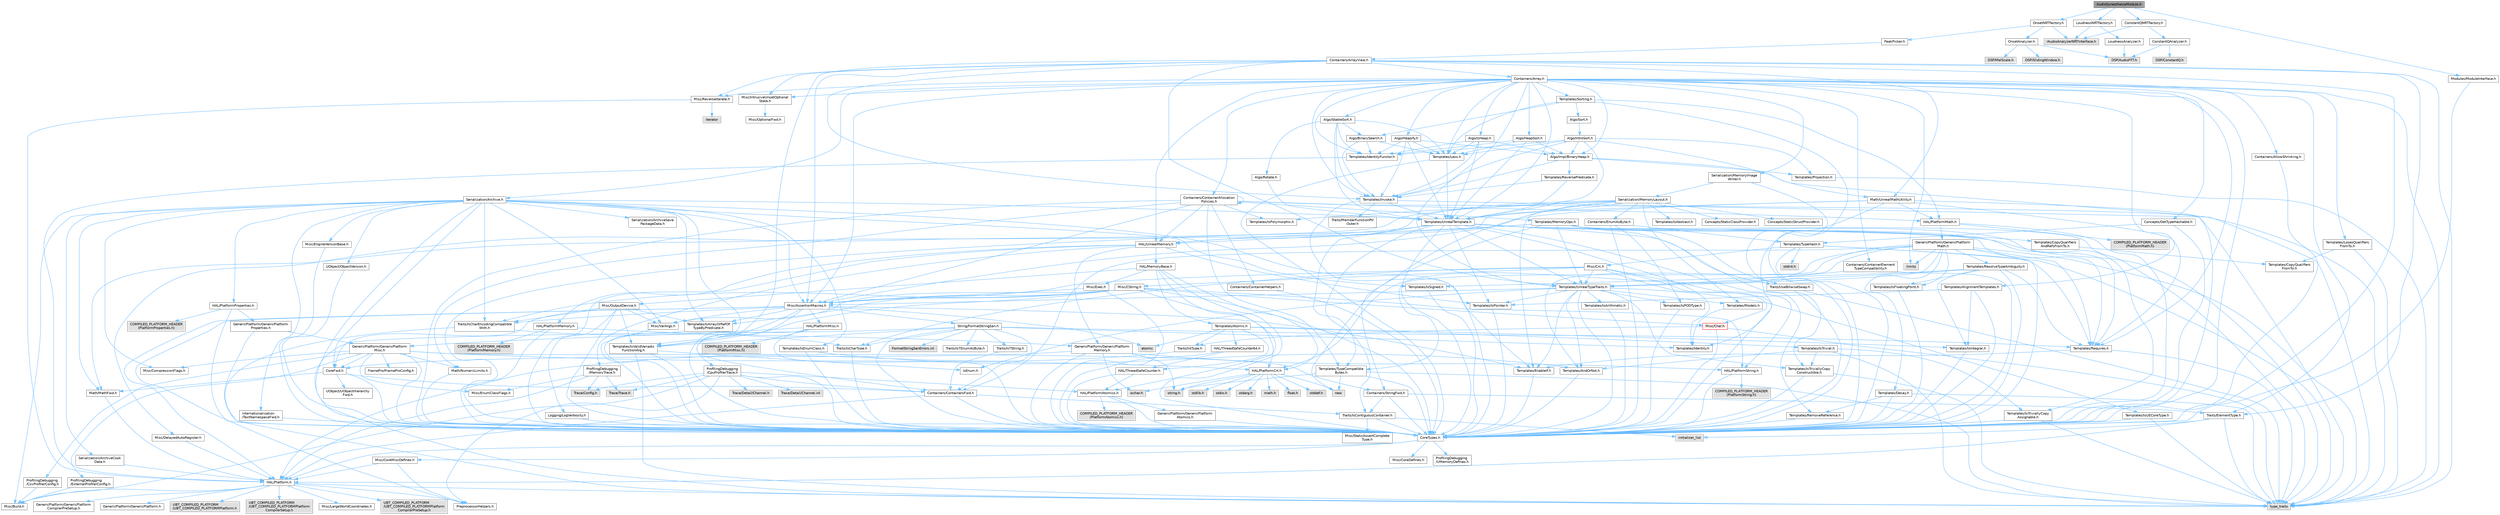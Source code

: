 digraph "AudioSynesthesiaModule.h"
{
 // INTERACTIVE_SVG=YES
 // LATEX_PDF_SIZE
  bgcolor="transparent";
  edge [fontname=Helvetica,fontsize=10,labelfontname=Helvetica,labelfontsize=10];
  node [fontname=Helvetica,fontsize=10,shape=box,height=0.2,width=0.4];
  Node1 [id="Node000001",label="AudioSynesthesiaModule.h",height=0.2,width=0.4,color="gray40", fillcolor="grey60", style="filled", fontcolor="black",tooltip=" "];
  Node1 -> Node2 [id="edge1_Node000001_Node000002",color="steelblue1",style="solid",tooltip=" "];
  Node2 [id="Node000002",label="Modules/ModuleInterface.h",height=0.2,width=0.4,color="grey40", fillcolor="white", style="filled",URL="$df/d9e/ModuleInterface_8h.html",tooltip=" "];
  Node2 -> Node3 [id="edge2_Node000002_Node000003",color="steelblue1",style="solid",tooltip=" "];
  Node3 [id="Node000003",label="CoreTypes.h",height=0.2,width=0.4,color="grey40", fillcolor="white", style="filled",URL="$dc/dec/CoreTypes_8h.html",tooltip=" "];
  Node3 -> Node4 [id="edge3_Node000003_Node000004",color="steelblue1",style="solid",tooltip=" "];
  Node4 [id="Node000004",label="HAL/Platform.h",height=0.2,width=0.4,color="grey40", fillcolor="white", style="filled",URL="$d9/dd0/Platform_8h.html",tooltip=" "];
  Node4 -> Node5 [id="edge4_Node000004_Node000005",color="steelblue1",style="solid",tooltip=" "];
  Node5 [id="Node000005",label="Misc/Build.h",height=0.2,width=0.4,color="grey40", fillcolor="white", style="filled",URL="$d3/dbb/Build_8h.html",tooltip=" "];
  Node4 -> Node6 [id="edge5_Node000004_Node000006",color="steelblue1",style="solid",tooltip=" "];
  Node6 [id="Node000006",label="Misc/LargeWorldCoordinates.h",height=0.2,width=0.4,color="grey40", fillcolor="white", style="filled",URL="$d2/dcb/LargeWorldCoordinates_8h.html",tooltip=" "];
  Node4 -> Node7 [id="edge6_Node000004_Node000007",color="steelblue1",style="solid",tooltip=" "];
  Node7 [id="Node000007",label="type_traits",height=0.2,width=0.4,color="grey60", fillcolor="#E0E0E0", style="filled",tooltip=" "];
  Node4 -> Node8 [id="edge7_Node000004_Node000008",color="steelblue1",style="solid",tooltip=" "];
  Node8 [id="Node000008",label="PreprocessorHelpers.h",height=0.2,width=0.4,color="grey40", fillcolor="white", style="filled",URL="$db/ddb/PreprocessorHelpers_8h.html",tooltip=" "];
  Node4 -> Node9 [id="edge8_Node000004_Node000009",color="steelblue1",style="solid",tooltip=" "];
  Node9 [id="Node000009",label="UBT_COMPILED_PLATFORM\l/UBT_COMPILED_PLATFORMPlatform\lCompilerPreSetup.h",height=0.2,width=0.4,color="grey60", fillcolor="#E0E0E0", style="filled",tooltip=" "];
  Node4 -> Node10 [id="edge9_Node000004_Node000010",color="steelblue1",style="solid",tooltip=" "];
  Node10 [id="Node000010",label="GenericPlatform/GenericPlatform\lCompilerPreSetup.h",height=0.2,width=0.4,color="grey40", fillcolor="white", style="filled",URL="$d9/dc8/GenericPlatformCompilerPreSetup_8h.html",tooltip=" "];
  Node4 -> Node11 [id="edge10_Node000004_Node000011",color="steelblue1",style="solid",tooltip=" "];
  Node11 [id="Node000011",label="GenericPlatform/GenericPlatform.h",height=0.2,width=0.4,color="grey40", fillcolor="white", style="filled",URL="$d6/d84/GenericPlatform_8h.html",tooltip=" "];
  Node4 -> Node12 [id="edge11_Node000004_Node000012",color="steelblue1",style="solid",tooltip=" "];
  Node12 [id="Node000012",label="UBT_COMPILED_PLATFORM\l/UBT_COMPILED_PLATFORMPlatform.h",height=0.2,width=0.4,color="grey60", fillcolor="#E0E0E0", style="filled",tooltip=" "];
  Node4 -> Node13 [id="edge12_Node000004_Node000013",color="steelblue1",style="solid",tooltip=" "];
  Node13 [id="Node000013",label="UBT_COMPILED_PLATFORM\l/UBT_COMPILED_PLATFORMPlatform\lCompilerSetup.h",height=0.2,width=0.4,color="grey60", fillcolor="#E0E0E0", style="filled",tooltip=" "];
  Node3 -> Node14 [id="edge13_Node000003_Node000014",color="steelblue1",style="solid",tooltip=" "];
  Node14 [id="Node000014",label="ProfilingDebugging\l/UMemoryDefines.h",height=0.2,width=0.4,color="grey40", fillcolor="white", style="filled",URL="$d2/da2/UMemoryDefines_8h.html",tooltip=" "];
  Node3 -> Node15 [id="edge14_Node000003_Node000015",color="steelblue1",style="solid",tooltip=" "];
  Node15 [id="Node000015",label="Misc/CoreMiscDefines.h",height=0.2,width=0.4,color="grey40", fillcolor="white", style="filled",URL="$da/d38/CoreMiscDefines_8h.html",tooltip=" "];
  Node15 -> Node4 [id="edge15_Node000015_Node000004",color="steelblue1",style="solid",tooltip=" "];
  Node15 -> Node8 [id="edge16_Node000015_Node000008",color="steelblue1",style="solid",tooltip=" "];
  Node3 -> Node16 [id="edge17_Node000003_Node000016",color="steelblue1",style="solid",tooltip=" "];
  Node16 [id="Node000016",label="Misc/CoreDefines.h",height=0.2,width=0.4,color="grey40", fillcolor="white", style="filled",URL="$d3/dd2/CoreDefines_8h.html",tooltip=" "];
  Node1 -> Node17 [id="edge18_Node000001_Node000017",color="steelblue1",style="solid",tooltip=" "];
  Node17 [id="Node000017",label="LoudnessNRTFactory.h",height=0.2,width=0.4,color="grey40", fillcolor="white", style="filled",URL="$d5/d35/LoudnessNRTFactory_8h.html",tooltip=" "];
  Node17 -> Node18 [id="edge19_Node000017_Node000018",color="steelblue1",style="solid",tooltip=" "];
  Node18 [id="Node000018",label="LoudnessAnalyzer.h",height=0.2,width=0.4,color="grey40", fillcolor="white", style="filled",URL="$da/d5f/LoudnessAnalyzer_8h.html",tooltip=" "];
  Node18 -> Node19 [id="edge20_Node000018_Node000019",color="steelblue1",style="solid",tooltip=" "];
  Node19 [id="Node000019",label="DSP/AudioFFT.h",height=0.2,width=0.4,color="grey60", fillcolor="#E0E0E0", style="filled",tooltip=" "];
  Node17 -> Node20 [id="edge21_Node000017_Node000020",color="steelblue1",style="solid",tooltip=" "];
  Node20 [id="Node000020",label="IAudioAnalyzerNRTInterface.h",height=0.2,width=0.4,color="grey60", fillcolor="#E0E0E0", style="filled",tooltip=" "];
  Node1 -> Node21 [id="edge22_Node000001_Node000021",color="steelblue1",style="solid",tooltip=" "];
  Node21 [id="Node000021",label="ConstantQNRTFactory.h",height=0.2,width=0.4,color="grey40", fillcolor="white", style="filled",URL="$de/d3f/ConstantQNRTFactory_8h.html",tooltip=" "];
  Node21 -> Node20 [id="edge23_Node000021_Node000020",color="steelblue1",style="solid",tooltip=" "];
  Node21 -> Node22 [id="edge24_Node000021_Node000022",color="steelblue1",style="solid",tooltip=" "];
  Node22 [id="Node000022",label="ConstantQAnalyzer.h",height=0.2,width=0.4,color="grey40", fillcolor="white", style="filled",URL="$d6/d18/ConstantQAnalyzer_8h.html",tooltip=" "];
  Node22 -> Node19 [id="edge25_Node000022_Node000019",color="steelblue1",style="solid",tooltip=" "];
  Node22 -> Node23 [id="edge26_Node000022_Node000023",color="steelblue1",style="solid",tooltip=" "];
  Node23 [id="Node000023",label="DSP/ConstantQ.h",height=0.2,width=0.4,color="grey60", fillcolor="#E0E0E0", style="filled",tooltip=" "];
  Node1 -> Node24 [id="edge27_Node000001_Node000024",color="steelblue1",style="solid",tooltip=" "];
  Node24 [id="Node000024",label="OnsetNRTFactory.h",height=0.2,width=0.4,color="grey40", fillcolor="white", style="filled",URL="$d8/d13/OnsetNRTFactory_8h.html",tooltip=" "];
  Node24 -> Node20 [id="edge28_Node000024_Node000020",color="steelblue1",style="solid",tooltip=" "];
  Node24 -> Node25 [id="edge29_Node000024_Node000025",color="steelblue1",style="solid",tooltip=" "];
  Node25 [id="Node000025",label="OnsetAnalyzer.h",height=0.2,width=0.4,color="grey40", fillcolor="white", style="filled",URL="$dd/dd8/OnsetAnalyzer_8h.html",tooltip=" "];
  Node25 -> Node19 [id="edge30_Node000025_Node000019",color="steelblue1",style="solid",tooltip=" "];
  Node25 -> Node26 [id="edge31_Node000025_Node000026",color="steelblue1",style="solid",tooltip=" "];
  Node26 [id="Node000026",label="DSP/MelScale.h",height=0.2,width=0.4,color="grey60", fillcolor="#E0E0E0", style="filled",tooltip=" "];
  Node25 -> Node27 [id="edge32_Node000025_Node000027",color="steelblue1",style="solid",tooltip=" "];
  Node27 [id="Node000027",label="DSP/SlidingWindow.h",height=0.2,width=0.4,color="grey60", fillcolor="#E0E0E0", style="filled",tooltip=" "];
  Node24 -> Node28 [id="edge33_Node000024_Node000028",color="steelblue1",style="solid",tooltip=" "];
  Node28 [id="Node000028",label="PeakPicker.h",height=0.2,width=0.4,color="grey40", fillcolor="white", style="filled",URL="$d0/d5c/PeakPicker_8h.html",tooltip=" "];
  Node28 -> Node29 [id="edge34_Node000028_Node000029",color="steelblue1",style="solid",tooltip=" "];
  Node29 [id="Node000029",label="Containers/ArrayView.h",height=0.2,width=0.4,color="grey40", fillcolor="white", style="filled",URL="$d7/df4/ArrayView_8h.html",tooltip=" "];
  Node29 -> Node3 [id="edge35_Node000029_Node000003",color="steelblue1",style="solid",tooltip=" "];
  Node29 -> Node30 [id="edge36_Node000029_Node000030",color="steelblue1",style="solid",tooltip=" "];
  Node30 [id="Node000030",label="Containers/ContainersFwd.h",height=0.2,width=0.4,color="grey40", fillcolor="white", style="filled",URL="$d4/d0a/ContainersFwd_8h.html",tooltip=" "];
  Node30 -> Node4 [id="edge37_Node000030_Node000004",color="steelblue1",style="solid",tooltip=" "];
  Node30 -> Node3 [id="edge38_Node000030_Node000003",color="steelblue1",style="solid",tooltip=" "];
  Node30 -> Node31 [id="edge39_Node000030_Node000031",color="steelblue1",style="solid",tooltip=" "];
  Node31 [id="Node000031",label="Traits/IsContiguousContainer.h",height=0.2,width=0.4,color="grey40", fillcolor="white", style="filled",URL="$d5/d3c/IsContiguousContainer_8h.html",tooltip=" "];
  Node31 -> Node3 [id="edge40_Node000031_Node000003",color="steelblue1",style="solid",tooltip=" "];
  Node31 -> Node32 [id="edge41_Node000031_Node000032",color="steelblue1",style="solid",tooltip=" "];
  Node32 [id="Node000032",label="Misc/StaticAssertComplete\lType.h",height=0.2,width=0.4,color="grey40", fillcolor="white", style="filled",URL="$d5/d4e/StaticAssertCompleteType_8h.html",tooltip=" "];
  Node31 -> Node33 [id="edge42_Node000031_Node000033",color="steelblue1",style="solid",tooltip=" "];
  Node33 [id="Node000033",label="initializer_list",height=0.2,width=0.4,color="grey60", fillcolor="#E0E0E0", style="filled",tooltip=" "];
  Node29 -> Node34 [id="edge43_Node000029_Node000034",color="steelblue1",style="solid",tooltip=" "];
  Node34 [id="Node000034",label="Misc/AssertionMacros.h",height=0.2,width=0.4,color="grey40", fillcolor="white", style="filled",URL="$d0/dfa/AssertionMacros_8h.html",tooltip=" "];
  Node34 -> Node3 [id="edge44_Node000034_Node000003",color="steelblue1",style="solid",tooltip=" "];
  Node34 -> Node4 [id="edge45_Node000034_Node000004",color="steelblue1",style="solid",tooltip=" "];
  Node34 -> Node35 [id="edge46_Node000034_Node000035",color="steelblue1",style="solid",tooltip=" "];
  Node35 [id="Node000035",label="HAL/PlatformMisc.h",height=0.2,width=0.4,color="grey40", fillcolor="white", style="filled",URL="$d0/df5/PlatformMisc_8h.html",tooltip=" "];
  Node35 -> Node3 [id="edge47_Node000035_Node000003",color="steelblue1",style="solid",tooltip=" "];
  Node35 -> Node36 [id="edge48_Node000035_Node000036",color="steelblue1",style="solid",tooltip=" "];
  Node36 [id="Node000036",label="GenericPlatform/GenericPlatform\lMisc.h",height=0.2,width=0.4,color="grey40", fillcolor="white", style="filled",URL="$db/d9a/GenericPlatformMisc_8h.html",tooltip=" "];
  Node36 -> Node37 [id="edge49_Node000036_Node000037",color="steelblue1",style="solid",tooltip=" "];
  Node37 [id="Node000037",label="Containers/StringFwd.h",height=0.2,width=0.4,color="grey40", fillcolor="white", style="filled",URL="$df/d37/StringFwd_8h.html",tooltip=" "];
  Node37 -> Node3 [id="edge50_Node000037_Node000003",color="steelblue1",style="solid",tooltip=" "];
  Node37 -> Node38 [id="edge51_Node000037_Node000038",color="steelblue1",style="solid",tooltip=" "];
  Node38 [id="Node000038",label="Traits/ElementType.h",height=0.2,width=0.4,color="grey40", fillcolor="white", style="filled",URL="$d5/d4f/ElementType_8h.html",tooltip=" "];
  Node38 -> Node4 [id="edge52_Node000038_Node000004",color="steelblue1",style="solid",tooltip=" "];
  Node38 -> Node33 [id="edge53_Node000038_Node000033",color="steelblue1",style="solid",tooltip=" "];
  Node38 -> Node7 [id="edge54_Node000038_Node000007",color="steelblue1",style="solid",tooltip=" "];
  Node37 -> Node31 [id="edge55_Node000037_Node000031",color="steelblue1",style="solid",tooltip=" "];
  Node36 -> Node39 [id="edge56_Node000036_Node000039",color="steelblue1",style="solid",tooltip=" "];
  Node39 [id="Node000039",label="CoreFwd.h",height=0.2,width=0.4,color="grey40", fillcolor="white", style="filled",URL="$d1/d1e/CoreFwd_8h.html",tooltip=" "];
  Node39 -> Node3 [id="edge57_Node000039_Node000003",color="steelblue1",style="solid",tooltip=" "];
  Node39 -> Node30 [id="edge58_Node000039_Node000030",color="steelblue1",style="solid",tooltip=" "];
  Node39 -> Node40 [id="edge59_Node000039_Node000040",color="steelblue1",style="solid",tooltip=" "];
  Node40 [id="Node000040",label="Math/MathFwd.h",height=0.2,width=0.4,color="grey40", fillcolor="white", style="filled",URL="$d2/d10/MathFwd_8h.html",tooltip=" "];
  Node40 -> Node4 [id="edge60_Node000040_Node000004",color="steelblue1",style="solid",tooltip=" "];
  Node39 -> Node41 [id="edge61_Node000039_Node000041",color="steelblue1",style="solid",tooltip=" "];
  Node41 [id="Node000041",label="UObject/UObjectHierarchy\lFwd.h",height=0.2,width=0.4,color="grey40", fillcolor="white", style="filled",URL="$d3/d13/UObjectHierarchyFwd_8h.html",tooltip=" "];
  Node36 -> Node3 [id="edge62_Node000036_Node000003",color="steelblue1",style="solid",tooltip=" "];
  Node36 -> Node42 [id="edge63_Node000036_Node000042",color="steelblue1",style="solid",tooltip=" "];
  Node42 [id="Node000042",label="FramePro/FrameProConfig.h",height=0.2,width=0.4,color="grey40", fillcolor="white", style="filled",URL="$d7/d90/FrameProConfig_8h.html",tooltip=" "];
  Node36 -> Node43 [id="edge64_Node000036_Node000043",color="steelblue1",style="solid",tooltip=" "];
  Node43 [id="Node000043",label="HAL/PlatformCrt.h",height=0.2,width=0.4,color="grey40", fillcolor="white", style="filled",URL="$d8/d75/PlatformCrt_8h.html",tooltip=" "];
  Node43 -> Node44 [id="edge65_Node000043_Node000044",color="steelblue1",style="solid",tooltip=" "];
  Node44 [id="Node000044",label="new",height=0.2,width=0.4,color="grey60", fillcolor="#E0E0E0", style="filled",tooltip=" "];
  Node43 -> Node45 [id="edge66_Node000043_Node000045",color="steelblue1",style="solid",tooltip=" "];
  Node45 [id="Node000045",label="wchar.h",height=0.2,width=0.4,color="grey60", fillcolor="#E0E0E0", style="filled",tooltip=" "];
  Node43 -> Node46 [id="edge67_Node000043_Node000046",color="steelblue1",style="solid",tooltip=" "];
  Node46 [id="Node000046",label="stddef.h",height=0.2,width=0.4,color="grey60", fillcolor="#E0E0E0", style="filled",tooltip=" "];
  Node43 -> Node47 [id="edge68_Node000043_Node000047",color="steelblue1",style="solid",tooltip=" "];
  Node47 [id="Node000047",label="stdlib.h",height=0.2,width=0.4,color="grey60", fillcolor="#E0E0E0", style="filled",tooltip=" "];
  Node43 -> Node48 [id="edge69_Node000043_Node000048",color="steelblue1",style="solid",tooltip=" "];
  Node48 [id="Node000048",label="stdio.h",height=0.2,width=0.4,color="grey60", fillcolor="#E0E0E0", style="filled",tooltip=" "];
  Node43 -> Node49 [id="edge70_Node000043_Node000049",color="steelblue1",style="solid",tooltip=" "];
  Node49 [id="Node000049",label="stdarg.h",height=0.2,width=0.4,color="grey60", fillcolor="#E0E0E0", style="filled",tooltip=" "];
  Node43 -> Node50 [id="edge71_Node000043_Node000050",color="steelblue1",style="solid",tooltip=" "];
  Node50 [id="Node000050",label="math.h",height=0.2,width=0.4,color="grey60", fillcolor="#E0E0E0", style="filled",tooltip=" "];
  Node43 -> Node51 [id="edge72_Node000043_Node000051",color="steelblue1",style="solid",tooltip=" "];
  Node51 [id="Node000051",label="float.h",height=0.2,width=0.4,color="grey60", fillcolor="#E0E0E0", style="filled",tooltip=" "];
  Node43 -> Node52 [id="edge73_Node000043_Node000052",color="steelblue1",style="solid",tooltip=" "];
  Node52 [id="Node000052",label="string.h",height=0.2,width=0.4,color="grey60", fillcolor="#E0E0E0", style="filled",tooltip=" "];
  Node36 -> Node53 [id="edge74_Node000036_Node000053",color="steelblue1",style="solid",tooltip=" "];
  Node53 [id="Node000053",label="Math/NumericLimits.h",height=0.2,width=0.4,color="grey40", fillcolor="white", style="filled",URL="$df/d1b/NumericLimits_8h.html",tooltip=" "];
  Node53 -> Node3 [id="edge75_Node000053_Node000003",color="steelblue1",style="solid",tooltip=" "];
  Node36 -> Node54 [id="edge76_Node000036_Node000054",color="steelblue1",style="solid",tooltip=" "];
  Node54 [id="Node000054",label="Misc/CompressionFlags.h",height=0.2,width=0.4,color="grey40", fillcolor="white", style="filled",URL="$d9/d76/CompressionFlags_8h.html",tooltip=" "];
  Node36 -> Node55 [id="edge77_Node000036_Node000055",color="steelblue1",style="solid",tooltip=" "];
  Node55 [id="Node000055",label="Misc/EnumClassFlags.h",height=0.2,width=0.4,color="grey40", fillcolor="white", style="filled",URL="$d8/de7/EnumClassFlags_8h.html",tooltip=" "];
  Node36 -> Node56 [id="edge78_Node000036_Node000056",color="steelblue1",style="solid",tooltip=" "];
  Node56 [id="Node000056",label="ProfilingDebugging\l/CsvProfilerConfig.h",height=0.2,width=0.4,color="grey40", fillcolor="white", style="filled",URL="$d3/d88/CsvProfilerConfig_8h.html",tooltip=" "];
  Node56 -> Node5 [id="edge79_Node000056_Node000005",color="steelblue1",style="solid",tooltip=" "];
  Node36 -> Node57 [id="edge80_Node000036_Node000057",color="steelblue1",style="solid",tooltip=" "];
  Node57 [id="Node000057",label="ProfilingDebugging\l/ExternalProfilerConfig.h",height=0.2,width=0.4,color="grey40", fillcolor="white", style="filled",URL="$d3/dbb/ExternalProfilerConfig_8h.html",tooltip=" "];
  Node57 -> Node5 [id="edge81_Node000057_Node000005",color="steelblue1",style="solid",tooltip=" "];
  Node35 -> Node58 [id="edge82_Node000035_Node000058",color="steelblue1",style="solid",tooltip=" "];
  Node58 [id="Node000058",label="COMPILED_PLATFORM_HEADER\l(PlatformMisc.h)",height=0.2,width=0.4,color="grey60", fillcolor="#E0E0E0", style="filled",tooltip=" "];
  Node35 -> Node59 [id="edge83_Node000035_Node000059",color="steelblue1",style="solid",tooltip=" "];
  Node59 [id="Node000059",label="ProfilingDebugging\l/CpuProfilerTrace.h",height=0.2,width=0.4,color="grey40", fillcolor="white", style="filled",URL="$da/dcb/CpuProfilerTrace_8h.html",tooltip=" "];
  Node59 -> Node3 [id="edge84_Node000059_Node000003",color="steelblue1",style="solid",tooltip=" "];
  Node59 -> Node30 [id="edge85_Node000059_Node000030",color="steelblue1",style="solid",tooltip=" "];
  Node59 -> Node60 [id="edge86_Node000059_Node000060",color="steelblue1",style="solid",tooltip=" "];
  Node60 [id="Node000060",label="HAL/PlatformAtomics.h",height=0.2,width=0.4,color="grey40", fillcolor="white", style="filled",URL="$d3/d36/PlatformAtomics_8h.html",tooltip=" "];
  Node60 -> Node3 [id="edge87_Node000060_Node000003",color="steelblue1",style="solid",tooltip=" "];
  Node60 -> Node61 [id="edge88_Node000060_Node000061",color="steelblue1",style="solid",tooltip=" "];
  Node61 [id="Node000061",label="GenericPlatform/GenericPlatform\lAtomics.h",height=0.2,width=0.4,color="grey40", fillcolor="white", style="filled",URL="$da/d72/GenericPlatformAtomics_8h.html",tooltip=" "];
  Node61 -> Node3 [id="edge89_Node000061_Node000003",color="steelblue1",style="solid",tooltip=" "];
  Node60 -> Node62 [id="edge90_Node000060_Node000062",color="steelblue1",style="solid",tooltip=" "];
  Node62 [id="Node000062",label="COMPILED_PLATFORM_HEADER\l(PlatformAtomics.h)",height=0.2,width=0.4,color="grey60", fillcolor="#E0E0E0", style="filled",tooltip=" "];
  Node59 -> Node8 [id="edge91_Node000059_Node000008",color="steelblue1",style="solid",tooltip=" "];
  Node59 -> Node5 [id="edge92_Node000059_Node000005",color="steelblue1",style="solid",tooltip=" "];
  Node59 -> Node63 [id="edge93_Node000059_Node000063",color="steelblue1",style="solid",tooltip=" "];
  Node63 [id="Node000063",label="Trace/Config.h",height=0.2,width=0.4,color="grey60", fillcolor="#E0E0E0", style="filled",tooltip=" "];
  Node59 -> Node64 [id="edge94_Node000059_Node000064",color="steelblue1",style="solid",tooltip=" "];
  Node64 [id="Node000064",label="Trace/Detail/Channel.h",height=0.2,width=0.4,color="grey60", fillcolor="#E0E0E0", style="filled",tooltip=" "];
  Node59 -> Node65 [id="edge95_Node000059_Node000065",color="steelblue1",style="solid",tooltip=" "];
  Node65 [id="Node000065",label="Trace/Detail/Channel.inl",height=0.2,width=0.4,color="grey60", fillcolor="#E0E0E0", style="filled",tooltip=" "];
  Node59 -> Node66 [id="edge96_Node000059_Node000066",color="steelblue1",style="solid",tooltip=" "];
  Node66 [id="Node000066",label="Trace/Trace.h",height=0.2,width=0.4,color="grey60", fillcolor="#E0E0E0", style="filled",tooltip=" "];
  Node34 -> Node8 [id="edge97_Node000034_Node000008",color="steelblue1",style="solid",tooltip=" "];
  Node34 -> Node67 [id="edge98_Node000034_Node000067",color="steelblue1",style="solid",tooltip=" "];
  Node67 [id="Node000067",label="Templates/EnableIf.h",height=0.2,width=0.4,color="grey40", fillcolor="white", style="filled",URL="$d7/d60/EnableIf_8h.html",tooltip=" "];
  Node67 -> Node3 [id="edge99_Node000067_Node000003",color="steelblue1",style="solid",tooltip=" "];
  Node34 -> Node68 [id="edge100_Node000034_Node000068",color="steelblue1",style="solid",tooltip=" "];
  Node68 [id="Node000068",label="Templates/IsArrayOrRefOf\lTypeByPredicate.h",height=0.2,width=0.4,color="grey40", fillcolor="white", style="filled",URL="$d6/da1/IsArrayOrRefOfTypeByPredicate_8h.html",tooltip=" "];
  Node68 -> Node3 [id="edge101_Node000068_Node000003",color="steelblue1",style="solid",tooltip=" "];
  Node34 -> Node69 [id="edge102_Node000034_Node000069",color="steelblue1",style="solid",tooltip=" "];
  Node69 [id="Node000069",label="Templates/IsValidVariadic\lFunctionArg.h",height=0.2,width=0.4,color="grey40", fillcolor="white", style="filled",URL="$d0/dc8/IsValidVariadicFunctionArg_8h.html",tooltip=" "];
  Node69 -> Node3 [id="edge103_Node000069_Node000003",color="steelblue1",style="solid",tooltip=" "];
  Node69 -> Node70 [id="edge104_Node000069_Node000070",color="steelblue1",style="solid",tooltip=" "];
  Node70 [id="Node000070",label="IsEnum.h",height=0.2,width=0.4,color="grey40", fillcolor="white", style="filled",URL="$d4/de5/IsEnum_8h.html",tooltip=" "];
  Node69 -> Node7 [id="edge105_Node000069_Node000007",color="steelblue1",style="solid",tooltip=" "];
  Node34 -> Node71 [id="edge106_Node000034_Node000071",color="steelblue1",style="solid",tooltip=" "];
  Node71 [id="Node000071",label="Traits/IsCharEncodingCompatible\lWith.h",height=0.2,width=0.4,color="grey40", fillcolor="white", style="filled",URL="$df/dd1/IsCharEncodingCompatibleWith_8h.html",tooltip=" "];
  Node71 -> Node7 [id="edge107_Node000071_Node000007",color="steelblue1",style="solid",tooltip=" "];
  Node71 -> Node72 [id="edge108_Node000071_Node000072",color="steelblue1",style="solid",tooltip=" "];
  Node72 [id="Node000072",label="Traits/IsCharType.h",height=0.2,width=0.4,color="grey40", fillcolor="white", style="filled",URL="$db/d51/IsCharType_8h.html",tooltip=" "];
  Node72 -> Node3 [id="edge109_Node000072_Node000003",color="steelblue1",style="solid",tooltip=" "];
  Node34 -> Node73 [id="edge110_Node000034_Node000073",color="steelblue1",style="solid",tooltip=" "];
  Node73 [id="Node000073",label="Misc/VarArgs.h",height=0.2,width=0.4,color="grey40", fillcolor="white", style="filled",URL="$d5/d6f/VarArgs_8h.html",tooltip=" "];
  Node73 -> Node3 [id="edge111_Node000073_Node000003",color="steelblue1",style="solid",tooltip=" "];
  Node34 -> Node74 [id="edge112_Node000034_Node000074",color="steelblue1",style="solid",tooltip=" "];
  Node74 [id="Node000074",label="String/FormatStringSan.h",height=0.2,width=0.4,color="grey40", fillcolor="white", style="filled",URL="$d3/d8b/FormatStringSan_8h.html",tooltip=" "];
  Node74 -> Node7 [id="edge113_Node000074_Node000007",color="steelblue1",style="solid",tooltip=" "];
  Node74 -> Node3 [id="edge114_Node000074_Node000003",color="steelblue1",style="solid",tooltip=" "];
  Node74 -> Node75 [id="edge115_Node000074_Node000075",color="steelblue1",style="solid",tooltip=" "];
  Node75 [id="Node000075",label="Templates/Requires.h",height=0.2,width=0.4,color="grey40", fillcolor="white", style="filled",URL="$dc/d96/Requires_8h.html",tooltip=" "];
  Node75 -> Node67 [id="edge116_Node000075_Node000067",color="steelblue1",style="solid",tooltip=" "];
  Node75 -> Node7 [id="edge117_Node000075_Node000007",color="steelblue1",style="solid",tooltip=" "];
  Node74 -> Node76 [id="edge118_Node000074_Node000076",color="steelblue1",style="solid",tooltip=" "];
  Node76 [id="Node000076",label="Templates/Identity.h",height=0.2,width=0.4,color="grey40", fillcolor="white", style="filled",URL="$d0/dd5/Identity_8h.html",tooltip=" "];
  Node74 -> Node69 [id="edge119_Node000074_Node000069",color="steelblue1",style="solid",tooltip=" "];
  Node74 -> Node72 [id="edge120_Node000074_Node000072",color="steelblue1",style="solid",tooltip=" "];
  Node74 -> Node77 [id="edge121_Node000074_Node000077",color="steelblue1",style="solid",tooltip=" "];
  Node77 [id="Node000077",label="Traits/IsTEnumAsByte.h",height=0.2,width=0.4,color="grey40", fillcolor="white", style="filled",URL="$d1/de6/IsTEnumAsByte_8h.html",tooltip=" "];
  Node74 -> Node78 [id="edge122_Node000074_Node000078",color="steelblue1",style="solid",tooltip=" "];
  Node78 [id="Node000078",label="Traits/IsTString.h",height=0.2,width=0.4,color="grey40", fillcolor="white", style="filled",URL="$d0/df8/IsTString_8h.html",tooltip=" "];
  Node78 -> Node30 [id="edge123_Node000078_Node000030",color="steelblue1",style="solid",tooltip=" "];
  Node74 -> Node30 [id="edge124_Node000074_Node000030",color="steelblue1",style="solid",tooltip=" "];
  Node74 -> Node79 [id="edge125_Node000074_Node000079",color="steelblue1",style="solid",tooltip=" "];
  Node79 [id="Node000079",label="FormatStringSanErrors.inl",height=0.2,width=0.4,color="grey60", fillcolor="#E0E0E0", style="filled",tooltip=" "];
  Node34 -> Node80 [id="edge126_Node000034_Node000080",color="steelblue1",style="solid",tooltip=" "];
  Node80 [id="Node000080",label="atomic",height=0.2,width=0.4,color="grey60", fillcolor="#E0E0E0", style="filled",tooltip=" "];
  Node29 -> Node81 [id="edge127_Node000029_Node000081",color="steelblue1",style="solid",tooltip=" "];
  Node81 [id="Node000081",label="Misc/ReverseIterate.h",height=0.2,width=0.4,color="grey40", fillcolor="white", style="filled",URL="$db/de3/ReverseIterate_8h.html",tooltip=" "];
  Node81 -> Node4 [id="edge128_Node000081_Node000004",color="steelblue1",style="solid",tooltip=" "];
  Node81 -> Node82 [id="edge129_Node000081_Node000082",color="steelblue1",style="solid",tooltip=" "];
  Node82 [id="Node000082",label="iterator",height=0.2,width=0.4,color="grey60", fillcolor="#E0E0E0", style="filled",tooltip=" "];
  Node29 -> Node83 [id="edge130_Node000029_Node000083",color="steelblue1",style="solid",tooltip=" "];
  Node83 [id="Node000083",label="Misc/IntrusiveUnsetOptional\lState.h",height=0.2,width=0.4,color="grey40", fillcolor="white", style="filled",URL="$d2/d0a/IntrusiveUnsetOptionalState_8h.html",tooltip=" "];
  Node83 -> Node84 [id="edge131_Node000083_Node000084",color="steelblue1",style="solid",tooltip=" "];
  Node84 [id="Node000084",label="Misc/OptionalFwd.h",height=0.2,width=0.4,color="grey40", fillcolor="white", style="filled",URL="$dc/d50/OptionalFwd_8h.html",tooltip=" "];
  Node29 -> Node85 [id="edge132_Node000029_Node000085",color="steelblue1",style="solid",tooltip=" "];
  Node85 [id="Node000085",label="Templates/Invoke.h",height=0.2,width=0.4,color="grey40", fillcolor="white", style="filled",URL="$d7/deb/Invoke_8h.html",tooltip=" "];
  Node85 -> Node3 [id="edge133_Node000085_Node000003",color="steelblue1",style="solid",tooltip=" "];
  Node85 -> Node86 [id="edge134_Node000085_Node000086",color="steelblue1",style="solid",tooltip=" "];
  Node86 [id="Node000086",label="Traits/MemberFunctionPtr\lOuter.h",height=0.2,width=0.4,color="grey40", fillcolor="white", style="filled",URL="$db/da7/MemberFunctionPtrOuter_8h.html",tooltip=" "];
  Node85 -> Node87 [id="edge135_Node000085_Node000087",color="steelblue1",style="solid",tooltip=" "];
  Node87 [id="Node000087",label="Templates/UnrealTemplate.h",height=0.2,width=0.4,color="grey40", fillcolor="white", style="filled",URL="$d4/d24/UnrealTemplate_8h.html",tooltip=" "];
  Node87 -> Node3 [id="edge136_Node000087_Node000003",color="steelblue1",style="solid",tooltip=" "];
  Node87 -> Node88 [id="edge137_Node000087_Node000088",color="steelblue1",style="solid",tooltip=" "];
  Node88 [id="Node000088",label="Templates/IsPointer.h",height=0.2,width=0.4,color="grey40", fillcolor="white", style="filled",URL="$d7/d05/IsPointer_8h.html",tooltip=" "];
  Node88 -> Node3 [id="edge138_Node000088_Node000003",color="steelblue1",style="solid",tooltip=" "];
  Node87 -> Node89 [id="edge139_Node000087_Node000089",color="steelblue1",style="solid",tooltip=" "];
  Node89 [id="Node000089",label="HAL/UnrealMemory.h",height=0.2,width=0.4,color="grey40", fillcolor="white", style="filled",URL="$d9/d96/UnrealMemory_8h.html",tooltip=" "];
  Node89 -> Node3 [id="edge140_Node000089_Node000003",color="steelblue1",style="solid",tooltip=" "];
  Node89 -> Node90 [id="edge141_Node000089_Node000090",color="steelblue1",style="solid",tooltip=" "];
  Node90 [id="Node000090",label="GenericPlatform/GenericPlatform\lMemory.h",height=0.2,width=0.4,color="grey40", fillcolor="white", style="filled",URL="$dd/d22/GenericPlatformMemory_8h.html",tooltip=" "];
  Node90 -> Node39 [id="edge142_Node000090_Node000039",color="steelblue1",style="solid",tooltip=" "];
  Node90 -> Node3 [id="edge143_Node000090_Node000003",color="steelblue1",style="solid",tooltip=" "];
  Node90 -> Node91 [id="edge144_Node000090_Node000091",color="steelblue1",style="solid",tooltip=" "];
  Node91 [id="Node000091",label="HAL/PlatformString.h",height=0.2,width=0.4,color="grey40", fillcolor="white", style="filled",URL="$db/db5/PlatformString_8h.html",tooltip=" "];
  Node91 -> Node3 [id="edge145_Node000091_Node000003",color="steelblue1",style="solid",tooltip=" "];
  Node91 -> Node92 [id="edge146_Node000091_Node000092",color="steelblue1",style="solid",tooltip=" "];
  Node92 [id="Node000092",label="COMPILED_PLATFORM_HEADER\l(PlatformString.h)",height=0.2,width=0.4,color="grey60", fillcolor="#E0E0E0", style="filled",tooltip=" "];
  Node90 -> Node52 [id="edge147_Node000090_Node000052",color="steelblue1",style="solid",tooltip=" "];
  Node90 -> Node45 [id="edge148_Node000090_Node000045",color="steelblue1",style="solid",tooltip=" "];
  Node89 -> Node93 [id="edge149_Node000089_Node000093",color="steelblue1",style="solid",tooltip=" "];
  Node93 [id="Node000093",label="HAL/MemoryBase.h",height=0.2,width=0.4,color="grey40", fillcolor="white", style="filled",URL="$d6/d9f/MemoryBase_8h.html",tooltip=" "];
  Node93 -> Node3 [id="edge150_Node000093_Node000003",color="steelblue1",style="solid",tooltip=" "];
  Node93 -> Node60 [id="edge151_Node000093_Node000060",color="steelblue1",style="solid",tooltip=" "];
  Node93 -> Node43 [id="edge152_Node000093_Node000043",color="steelblue1",style="solid",tooltip=" "];
  Node93 -> Node94 [id="edge153_Node000093_Node000094",color="steelblue1",style="solid",tooltip=" "];
  Node94 [id="Node000094",label="Misc/Exec.h",height=0.2,width=0.4,color="grey40", fillcolor="white", style="filled",URL="$de/ddb/Exec_8h.html",tooltip=" "];
  Node94 -> Node3 [id="edge154_Node000094_Node000003",color="steelblue1",style="solid",tooltip=" "];
  Node94 -> Node34 [id="edge155_Node000094_Node000034",color="steelblue1",style="solid",tooltip=" "];
  Node93 -> Node95 [id="edge156_Node000093_Node000095",color="steelblue1",style="solid",tooltip=" "];
  Node95 [id="Node000095",label="Misc/OutputDevice.h",height=0.2,width=0.4,color="grey40", fillcolor="white", style="filled",URL="$d7/d32/OutputDevice_8h.html",tooltip=" "];
  Node95 -> Node39 [id="edge157_Node000095_Node000039",color="steelblue1",style="solid",tooltip=" "];
  Node95 -> Node3 [id="edge158_Node000095_Node000003",color="steelblue1",style="solid",tooltip=" "];
  Node95 -> Node96 [id="edge159_Node000095_Node000096",color="steelblue1",style="solid",tooltip=" "];
  Node96 [id="Node000096",label="Logging/LogVerbosity.h",height=0.2,width=0.4,color="grey40", fillcolor="white", style="filled",URL="$d2/d8f/LogVerbosity_8h.html",tooltip=" "];
  Node96 -> Node3 [id="edge160_Node000096_Node000003",color="steelblue1",style="solid",tooltip=" "];
  Node95 -> Node73 [id="edge161_Node000095_Node000073",color="steelblue1",style="solid",tooltip=" "];
  Node95 -> Node68 [id="edge162_Node000095_Node000068",color="steelblue1",style="solid",tooltip=" "];
  Node95 -> Node69 [id="edge163_Node000095_Node000069",color="steelblue1",style="solid",tooltip=" "];
  Node95 -> Node71 [id="edge164_Node000095_Node000071",color="steelblue1",style="solid",tooltip=" "];
  Node93 -> Node97 [id="edge165_Node000093_Node000097",color="steelblue1",style="solid",tooltip=" "];
  Node97 [id="Node000097",label="Templates/Atomic.h",height=0.2,width=0.4,color="grey40", fillcolor="white", style="filled",URL="$d3/d91/Atomic_8h.html",tooltip=" "];
  Node97 -> Node98 [id="edge166_Node000097_Node000098",color="steelblue1",style="solid",tooltip=" "];
  Node98 [id="Node000098",label="HAL/ThreadSafeCounter.h",height=0.2,width=0.4,color="grey40", fillcolor="white", style="filled",URL="$dc/dc9/ThreadSafeCounter_8h.html",tooltip=" "];
  Node98 -> Node3 [id="edge167_Node000098_Node000003",color="steelblue1",style="solid",tooltip=" "];
  Node98 -> Node60 [id="edge168_Node000098_Node000060",color="steelblue1",style="solid",tooltip=" "];
  Node97 -> Node99 [id="edge169_Node000097_Node000099",color="steelblue1",style="solid",tooltip=" "];
  Node99 [id="Node000099",label="HAL/ThreadSafeCounter64.h",height=0.2,width=0.4,color="grey40", fillcolor="white", style="filled",URL="$d0/d12/ThreadSafeCounter64_8h.html",tooltip=" "];
  Node99 -> Node3 [id="edge170_Node000099_Node000003",color="steelblue1",style="solid",tooltip=" "];
  Node99 -> Node98 [id="edge171_Node000099_Node000098",color="steelblue1",style="solid",tooltip=" "];
  Node97 -> Node100 [id="edge172_Node000097_Node000100",color="steelblue1",style="solid",tooltip=" "];
  Node100 [id="Node000100",label="Templates/IsIntegral.h",height=0.2,width=0.4,color="grey40", fillcolor="white", style="filled",URL="$da/d64/IsIntegral_8h.html",tooltip=" "];
  Node100 -> Node3 [id="edge173_Node000100_Node000003",color="steelblue1",style="solid",tooltip=" "];
  Node97 -> Node101 [id="edge174_Node000097_Node000101",color="steelblue1",style="solid",tooltip=" "];
  Node101 [id="Node000101",label="Templates/IsTrivial.h",height=0.2,width=0.4,color="grey40", fillcolor="white", style="filled",URL="$da/d4c/IsTrivial_8h.html",tooltip=" "];
  Node101 -> Node102 [id="edge175_Node000101_Node000102",color="steelblue1",style="solid",tooltip=" "];
  Node102 [id="Node000102",label="Templates/AndOrNot.h",height=0.2,width=0.4,color="grey40", fillcolor="white", style="filled",URL="$db/d0a/AndOrNot_8h.html",tooltip=" "];
  Node102 -> Node3 [id="edge176_Node000102_Node000003",color="steelblue1",style="solid",tooltip=" "];
  Node101 -> Node103 [id="edge177_Node000101_Node000103",color="steelblue1",style="solid",tooltip=" "];
  Node103 [id="Node000103",label="Templates/IsTriviallyCopy\lConstructible.h",height=0.2,width=0.4,color="grey40", fillcolor="white", style="filled",URL="$d3/d78/IsTriviallyCopyConstructible_8h.html",tooltip=" "];
  Node103 -> Node3 [id="edge178_Node000103_Node000003",color="steelblue1",style="solid",tooltip=" "];
  Node103 -> Node7 [id="edge179_Node000103_Node000007",color="steelblue1",style="solid",tooltip=" "];
  Node101 -> Node104 [id="edge180_Node000101_Node000104",color="steelblue1",style="solid",tooltip=" "];
  Node104 [id="Node000104",label="Templates/IsTriviallyCopy\lAssignable.h",height=0.2,width=0.4,color="grey40", fillcolor="white", style="filled",URL="$d2/df2/IsTriviallyCopyAssignable_8h.html",tooltip=" "];
  Node104 -> Node3 [id="edge181_Node000104_Node000003",color="steelblue1",style="solid",tooltip=" "];
  Node104 -> Node7 [id="edge182_Node000104_Node000007",color="steelblue1",style="solid",tooltip=" "];
  Node101 -> Node7 [id="edge183_Node000101_Node000007",color="steelblue1",style="solid",tooltip=" "];
  Node97 -> Node105 [id="edge184_Node000097_Node000105",color="steelblue1",style="solid",tooltip=" "];
  Node105 [id="Node000105",label="Traits/IntType.h",height=0.2,width=0.4,color="grey40", fillcolor="white", style="filled",URL="$d7/deb/IntType_8h.html",tooltip=" "];
  Node105 -> Node4 [id="edge185_Node000105_Node000004",color="steelblue1",style="solid",tooltip=" "];
  Node97 -> Node80 [id="edge186_Node000097_Node000080",color="steelblue1",style="solid",tooltip=" "];
  Node89 -> Node106 [id="edge187_Node000089_Node000106",color="steelblue1",style="solid",tooltip=" "];
  Node106 [id="Node000106",label="HAL/PlatformMemory.h",height=0.2,width=0.4,color="grey40", fillcolor="white", style="filled",URL="$de/d68/PlatformMemory_8h.html",tooltip=" "];
  Node106 -> Node3 [id="edge188_Node000106_Node000003",color="steelblue1",style="solid",tooltip=" "];
  Node106 -> Node90 [id="edge189_Node000106_Node000090",color="steelblue1",style="solid",tooltip=" "];
  Node106 -> Node107 [id="edge190_Node000106_Node000107",color="steelblue1",style="solid",tooltip=" "];
  Node107 [id="Node000107",label="COMPILED_PLATFORM_HEADER\l(PlatformMemory.h)",height=0.2,width=0.4,color="grey60", fillcolor="#E0E0E0", style="filled",tooltip=" "];
  Node89 -> Node108 [id="edge191_Node000089_Node000108",color="steelblue1",style="solid",tooltip=" "];
  Node108 [id="Node000108",label="ProfilingDebugging\l/MemoryTrace.h",height=0.2,width=0.4,color="grey40", fillcolor="white", style="filled",URL="$da/dd7/MemoryTrace_8h.html",tooltip=" "];
  Node108 -> Node4 [id="edge192_Node000108_Node000004",color="steelblue1",style="solid",tooltip=" "];
  Node108 -> Node55 [id="edge193_Node000108_Node000055",color="steelblue1",style="solid",tooltip=" "];
  Node108 -> Node63 [id="edge194_Node000108_Node000063",color="steelblue1",style="solid",tooltip=" "];
  Node108 -> Node66 [id="edge195_Node000108_Node000066",color="steelblue1",style="solid",tooltip=" "];
  Node89 -> Node88 [id="edge196_Node000089_Node000088",color="steelblue1",style="solid",tooltip=" "];
  Node87 -> Node109 [id="edge197_Node000087_Node000109",color="steelblue1",style="solid",tooltip=" "];
  Node109 [id="Node000109",label="Templates/CopyQualifiers\lAndRefsFromTo.h",height=0.2,width=0.4,color="grey40", fillcolor="white", style="filled",URL="$d3/db3/CopyQualifiersAndRefsFromTo_8h.html",tooltip=" "];
  Node109 -> Node110 [id="edge198_Node000109_Node000110",color="steelblue1",style="solid",tooltip=" "];
  Node110 [id="Node000110",label="Templates/CopyQualifiers\lFromTo.h",height=0.2,width=0.4,color="grey40", fillcolor="white", style="filled",URL="$d5/db4/CopyQualifiersFromTo_8h.html",tooltip=" "];
  Node87 -> Node111 [id="edge199_Node000087_Node000111",color="steelblue1",style="solid",tooltip=" "];
  Node111 [id="Node000111",label="Templates/UnrealTypeTraits.h",height=0.2,width=0.4,color="grey40", fillcolor="white", style="filled",URL="$d2/d2d/UnrealTypeTraits_8h.html",tooltip=" "];
  Node111 -> Node3 [id="edge200_Node000111_Node000003",color="steelblue1",style="solid",tooltip=" "];
  Node111 -> Node88 [id="edge201_Node000111_Node000088",color="steelblue1",style="solid",tooltip=" "];
  Node111 -> Node34 [id="edge202_Node000111_Node000034",color="steelblue1",style="solid",tooltip=" "];
  Node111 -> Node102 [id="edge203_Node000111_Node000102",color="steelblue1",style="solid",tooltip=" "];
  Node111 -> Node67 [id="edge204_Node000111_Node000067",color="steelblue1",style="solid",tooltip=" "];
  Node111 -> Node112 [id="edge205_Node000111_Node000112",color="steelblue1",style="solid",tooltip=" "];
  Node112 [id="Node000112",label="Templates/IsArithmetic.h",height=0.2,width=0.4,color="grey40", fillcolor="white", style="filled",URL="$d2/d5d/IsArithmetic_8h.html",tooltip=" "];
  Node112 -> Node3 [id="edge206_Node000112_Node000003",color="steelblue1",style="solid",tooltip=" "];
  Node111 -> Node70 [id="edge207_Node000111_Node000070",color="steelblue1",style="solid",tooltip=" "];
  Node111 -> Node113 [id="edge208_Node000111_Node000113",color="steelblue1",style="solid",tooltip=" "];
  Node113 [id="Node000113",label="Templates/Models.h",height=0.2,width=0.4,color="grey40", fillcolor="white", style="filled",URL="$d3/d0c/Models_8h.html",tooltip=" "];
  Node113 -> Node76 [id="edge209_Node000113_Node000076",color="steelblue1",style="solid",tooltip=" "];
  Node111 -> Node114 [id="edge210_Node000111_Node000114",color="steelblue1",style="solid",tooltip=" "];
  Node114 [id="Node000114",label="Templates/IsPODType.h",height=0.2,width=0.4,color="grey40", fillcolor="white", style="filled",URL="$d7/db1/IsPODType_8h.html",tooltip=" "];
  Node114 -> Node3 [id="edge211_Node000114_Node000003",color="steelblue1",style="solid",tooltip=" "];
  Node111 -> Node115 [id="edge212_Node000111_Node000115",color="steelblue1",style="solid",tooltip=" "];
  Node115 [id="Node000115",label="Templates/IsUECoreType.h",height=0.2,width=0.4,color="grey40", fillcolor="white", style="filled",URL="$d1/db8/IsUECoreType_8h.html",tooltip=" "];
  Node115 -> Node3 [id="edge213_Node000115_Node000003",color="steelblue1",style="solid",tooltip=" "];
  Node115 -> Node7 [id="edge214_Node000115_Node000007",color="steelblue1",style="solid",tooltip=" "];
  Node111 -> Node103 [id="edge215_Node000111_Node000103",color="steelblue1",style="solid",tooltip=" "];
  Node87 -> Node116 [id="edge216_Node000087_Node000116",color="steelblue1",style="solid",tooltip=" "];
  Node116 [id="Node000116",label="Templates/RemoveReference.h",height=0.2,width=0.4,color="grey40", fillcolor="white", style="filled",URL="$da/dbe/RemoveReference_8h.html",tooltip=" "];
  Node116 -> Node3 [id="edge217_Node000116_Node000003",color="steelblue1",style="solid",tooltip=" "];
  Node87 -> Node75 [id="edge218_Node000087_Node000075",color="steelblue1",style="solid",tooltip=" "];
  Node87 -> Node117 [id="edge219_Node000087_Node000117",color="steelblue1",style="solid",tooltip=" "];
  Node117 [id="Node000117",label="Templates/TypeCompatible\lBytes.h",height=0.2,width=0.4,color="grey40", fillcolor="white", style="filled",URL="$df/d0a/TypeCompatibleBytes_8h.html",tooltip=" "];
  Node117 -> Node3 [id="edge220_Node000117_Node000003",color="steelblue1",style="solid",tooltip=" "];
  Node117 -> Node52 [id="edge221_Node000117_Node000052",color="steelblue1",style="solid",tooltip=" "];
  Node117 -> Node44 [id="edge222_Node000117_Node000044",color="steelblue1",style="solid",tooltip=" "];
  Node117 -> Node7 [id="edge223_Node000117_Node000007",color="steelblue1",style="solid",tooltip=" "];
  Node87 -> Node76 [id="edge224_Node000087_Node000076",color="steelblue1",style="solid",tooltip=" "];
  Node87 -> Node31 [id="edge225_Node000087_Node000031",color="steelblue1",style="solid",tooltip=" "];
  Node87 -> Node118 [id="edge226_Node000087_Node000118",color="steelblue1",style="solid",tooltip=" "];
  Node118 [id="Node000118",label="Traits/UseBitwiseSwap.h",height=0.2,width=0.4,color="grey40", fillcolor="white", style="filled",URL="$db/df3/UseBitwiseSwap_8h.html",tooltip=" "];
  Node118 -> Node3 [id="edge227_Node000118_Node000003",color="steelblue1",style="solid",tooltip=" "];
  Node118 -> Node7 [id="edge228_Node000118_Node000007",color="steelblue1",style="solid",tooltip=" "];
  Node87 -> Node7 [id="edge229_Node000087_Node000007",color="steelblue1",style="solid",tooltip=" "];
  Node85 -> Node7 [id="edge230_Node000085_Node000007",color="steelblue1",style="solid",tooltip=" "];
  Node29 -> Node111 [id="edge231_Node000029_Node000111",color="steelblue1",style="solid",tooltip=" "];
  Node29 -> Node38 [id="edge232_Node000029_Node000038",color="steelblue1",style="solid",tooltip=" "];
  Node29 -> Node119 [id="edge233_Node000029_Node000119",color="steelblue1",style="solid",tooltip=" "];
  Node119 [id="Node000119",label="Containers/Array.h",height=0.2,width=0.4,color="grey40", fillcolor="white", style="filled",URL="$df/dd0/Array_8h.html",tooltip=" "];
  Node119 -> Node3 [id="edge234_Node000119_Node000003",color="steelblue1",style="solid",tooltip=" "];
  Node119 -> Node34 [id="edge235_Node000119_Node000034",color="steelblue1",style="solid",tooltip=" "];
  Node119 -> Node83 [id="edge236_Node000119_Node000083",color="steelblue1",style="solid",tooltip=" "];
  Node119 -> Node81 [id="edge237_Node000119_Node000081",color="steelblue1",style="solid",tooltip=" "];
  Node119 -> Node89 [id="edge238_Node000119_Node000089",color="steelblue1",style="solid",tooltip=" "];
  Node119 -> Node111 [id="edge239_Node000119_Node000111",color="steelblue1",style="solid",tooltip=" "];
  Node119 -> Node87 [id="edge240_Node000119_Node000087",color="steelblue1",style="solid",tooltip=" "];
  Node119 -> Node120 [id="edge241_Node000119_Node000120",color="steelblue1",style="solid",tooltip=" "];
  Node120 [id="Node000120",label="Containers/AllowShrinking.h",height=0.2,width=0.4,color="grey40", fillcolor="white", style="filled",URL="$d7/d1a/AllowShrinking_8h.html",tooltip=" "];
  Node120 -> Node3 [id="edge242_Node000120_Node000003",color="steelblue1",style="solid",tooltip=" "];
  Node119 -> Node121 [id="edge243_Node000119_Node000121",color="steelblue1",style="solid",tooltip=" "];
  Node121 [id="Node000121",label="Containers/ContainerAllocation\lPolicies.h",height=0.2,width=0.4,color="grey40", fillcolor="white", style="filled",URL="$d7/dff/ContainerAllocationPolicies_8h.html",tooltip=" "];
  Node121 -> Node3 [id="edge244_Node000121_Node000003",color="steelblue1",style="solid",tooltip=" "];
  Node121 -> Node122 [id="edge245_Node000121_Node000122",color="steelblue1",style="solid",tooltip=" "];
  Node122 [id="Node000122",label="Containers/ContainerHelpers.h",height=0.2,width=0.4,color="grey40", fillcolor="white", style="filled",URL="$d7/d33/ContainerHelpers_8h.html",tooltip=" "];
  Node122 -> Node3 [id="edge246_Node000122_Node000003",color="steelblue1",style="solid",tooltip=" "];
  Node121 -> Node121 [id="edge247_Node000121_Node000121",color="steelblue1",style="solid",tooltip=" "];
  Node121 -> Node123 [id="edge248_Node000121_Node000123",color="steelblue1",style="solid",tooltip=" "];
  Node123 [id="Node000123",label="HAL/PlatformMath.h",height=0.2,width=0.4,color="grey40", fillcolor="white", style="filled",URL="$dc/d53/PlatformMath_8h.html",tooltip=" "];
  Node123 -> Node3 [id="edge249_Node000123_Node000003",color="steelblue1",style="solid",tooltip=" "];
  Node123 -> Node124 [id="edge250_Node000123_Node000124",color="steelblue1",style="solid",tooltip=" "];
  Node124 [id="Node000124",label="GenericPlatform/GenericPlatform\lMath.h",height=0.2,width=0.4,color="grey40", fillcolor="white", style="filled",URL="$d5/d79/GenericPlatformMath_8h.html",tooltip=" "];
  Node124 -> Node3 [id="edge251_Node000124_Node000003",color="steelblue1",style="solid",tooltip=" "];
  Node124 -> Node30 [id="edge252_Node000124_Node000030",color="steelblue1",style="solid",tooltip=" "];
  Node124 -> Node43 [id="edge253_Node000124_Node000043",color="steelblue1",style="solid",tooltip=" "];
  Node124 -> Node102 [id="edge254_Node000124_Node000102",color="steelblue1",style="solid",tooltip=" "];
  Node124 -> Node125 [id="edge255_Node000124_Node000125",color="steelblue1",style="solid",tooltip=" "];
  Node125 [id="Node000125",label="Templates/Decay.h",height=0.2,width=0.4,color="grey40", fillcolor="white", style="filled",URL="$dd/d0f/Decay_8h.html",tooltip=" "];
  Node125 -> Node3 [id="edge256_Node000125_Node000003",color="steelblue1",style="solid",tooltip=" "];
  Node125 -> Node116 [id="edge257_Node000125_Node000116",color="steelblue1",style="solid",tooltip=" "];
  Node125 -> Node7 [id="edge258_Node000125_Node000007",color="steelblue1",style="solid",tooltip=" "];
  Node124 -> Node126 [id="edge259_Node000124_Node000126",color="steelblue1",style="solid",tooltip=" "];
  Node126 [id="Node000126",label="Templates/IsFloatingPoint.h",height=0.2,width=0.4,color="grey40", fillcolor="white", style="filled",URL="$d3/d11/IsFloatingPoint_8h.html",tooltip=" "];
  Node126 -> Node3 [id="edge260_Node000126_Node000003",color="steelblue1",style="solid",tooltip=" "];
  Node124 -> Node111 [id="edge261_Node000124_Node000111",color="steelblue1",style="solid",tooltip=" "];
  Node124 -> Node75 [id="edge262_Node000124_Node000075",color="steelblue1",style="solid",tooltip=" "];
  Node124 -> Node127 [id="edge263_Node000124_Node000127",color="steelblue1",style="solid",tooltip=" "];
  Node127 [id="Node000127",label="Templates/ResolveTypeAmbiguity.h",height=0.2,width=0.4,color="grey40", fillcolor="white", style="filled",URL="$df/d1f/ResolveTypeAmbiguity_8h.html",tooltip=" "];
  Node127 -> Node3 [id="edge264_Node000127_Node000003",color="steelblue1",style="solid",tooltip=" "];
  Node127 -> Node126 [id="edge265_Node000127_Node000126",color="steelblue1",style="solid",tooltip=" "];
  Node127 -> Node111 [id="edge266_Node000127_Node000111",color="steelblue1",style="solid",tooltip=" "];
  Node127 -> Node128 [id="edge267_Node000127_Node000128",color="steelblue1",style="solid",tooltip=" "];
  Node128 [id="Node000128",label="Templates/IsSigned.h",height=0.2,width=0.4,color="grey40", fillcolor="white", style="filled",URL="$d8/dd8/IsSigned_8h.html",tooltip=" "];
  Node128 -> Node3 [id="edge268_Node000128_Node000003",color="steelblue1",style="solid",tooltip=" "];
  Node127 -> Node100 [id="edge269_Node000127_Node000100",color="steelblue1",style="solid",tooltip=" "];
  Node127 -> Node75 [id="edge270_Node000127_Node000075",color="steelblue1",style="solid",tooltip=" "];
  Node124 -> Node117 [id="edge271_Node000124_Node000117",color="steelblue1",style="solid",tooltip=" "];
  Node124 -> Node129 [id="edge272_Node000124_Node000129",color="steelblue1",style="solid",tooltip=" "];
  Node129 [id="Node000129",label="limits",height=0.2,width=0.4,color="grey60", fillcolor="#E0E0E0", style="filled",tooltip=" "];
  Node124 -> Node7 [id="edge273_Node000124_Node000007",color="steelblue1",style="solid",tooltip=" "];
  Node123 -> Node130 [id="edge274_Node000123_Node000130",color="steelblue1",style="solid",tooltip=" "];
  Node130 [id="Node000130",label="COMPILED_PLATFORM_HEADER\l(PlatformMath.h)",height=0.2,width=0.4,color="grey60", fillcolor="#E0E0E0", style="filled",tooltip=" "];
  Node121 -> Node89 [id="edge275_Node000121_Node000089",color="steelblue1",style="solid",tooltip=" "];
  Node121 -> Node53 [id="edge276_Node000121_Node000053",color="steelblue1",style="solid",tooltip=" "];
  Node121 -> Node34 [id="edge277_Node000121_Node000034",color="steelblue1",style="solid",tooltip=" "];
  Node121 -> Node131 [id="edge278_Node000121_Node000131",color="steelblue1",style="solid",tooltip=" "];
  Node131 [id="Node000131",label="Templates/IsPolymorphic.h",height=0.2,width=0.4,color="grey40", fillcolor="white", style="filled",URL="$dc/d20/IsPolymorphic_8h.html",tooltip=" "];
  Node121 -> Node132 [id="edge279_Node000121_Node000132",color="steelblue1",style="solid",tooltip=" "];
  Node132 [id="Node000132",label="Templates/MemoryOps.h",height=0.2,width=0.4,color="grey40", fillcolor="white", style="filled",URL="$db/dea/MemoryOps_8h.html",tooltip=" "];
  Node132 -> Node3 [id="edge280_Node000132_Node000003",color="steelblue1",style="solid",tooltip=" "];
  Node132 -> Node89 [id="edge281_Node000132_Node000089",color="steelblue1",style="solid",tooltip=" "];
  Node132 -> Node104 [id="edge282_Node000132_Node000104",color="steelblue1",style="solid",tooltip=" "];
  Node132 -> Node103 [id="edge283_Node000132_Node000103",color="steelblue1",style="solid",tooltip=" "];
  Node132 -> Node75 [id="edge284_Node000132_Node000075",color="steelblue1",style="solid",tooltip=" "];
  Node132 -> Node111 [id="edge285_Node000132_Node000111",color="steelblue1",style="solid",tooltip=" "];
  Node132 -> Node118 [id="edge286_Node000132_Node000118",color="steelblue1",style="solid",tooltip=" "];
  Node132 -> Node44 [id="edge287_Node000132_Node000044",color="steelblue1",style="solid",tooltip=" "];
  Node132 -> Node7 [id="edge288_Node000132_Node000007",color="steelblue1",style="solid",tooltip=" "];
  Node121 -> Node117 [id="edge289_Node000121_Node000117",color="steelblue1",style="solid",tooltip=" "];
  Node121 -> Node7 [id="edge290_Node000121_Node000007",color="steelblue1",style="solid",tooltip=" "];
  Node119 -> Node133 [id="edge291_Node000119_Node000133",color="steelblue1",style="solid",tooltip=" "];
  Node133 [id="Node000133",label="Containers/ContainerElement\lTypeCompatibility.h",height=0.2,width=0.4,color="grey40", fillcolor="white", style="filled",URL="$df/ddf/ContainerElementTypeCompatibility_8h.html",tooltip=" "];
  Node133 -> Node3 [id="edge292_Node000133_Node000003",color="steelblue1",style="solid",tooltip=" "];
  Node133 -> Node111 [id="edge293_Node000133_Node000111",color="steelblue1",style="solid",tooltip=" "];
  Node119 -> Node134 [id="edge294_Node000119_Node000134",color="steelblue1",style="solid",tooltip=" "];
  Node134 [id="Node000134",label="Serialization/Archive.h",height=0.2,width=0.4,color="grey40", fillcolor="white", style="filled",URL="$d7/d3b/Archive_8h.html",tooltip=" "];
  Node134 -> Node39 [id="edge295_Node000134_Node000039",color="steelblue1",style="solid",tooltip=" "];
  Node134 -> Node3 [id="edge296_Node000134_Node000003",color="steelblue1",style="solid",tooltip=" "];
  Node134 -> Node135 [id="edge297_Node000134_Node000135",color="steelblue1",style="solid",tooltip=" "];
  Node135 [id="Node000135",label="HAL/PlatformProperties.h",height=0.2,width=0.4,color="grey40", fillcolor="white", style="filled",URL="$d9/db0/PlatformProperties_8h.html",tooltip=" "];
  Node135 -> Node3 [id="edge298_Node000135_Node000003",color="steelblue1",style="solid",tooltip=" "];
  Node135 -> Node136 [id="edge299_Node000135_Node000136",color="steelblue1",style="solid",tooltip=" "];
  Node136 [id="Node000136",label="GenericPlatform/GenericPlatform\lProperties.h",height=0.2,width=0.4,color="grey40", fillcolor="white", style="filled",URL="$d2/dcd/GenericPlatformProperties_8h.html",tooltip=" "];
  Node136 -> Node3 [id="edge300_Node000136_Node000003",color="steelblue1",style="solid",tooltip=" "];
  Node136 -> Node36 [id="edge301_Node000136_Node000036",color="steelblue1",style="solid",tooltip=" "];
  Node135 -> Node137 [id="edge302_Node000135_Node000137",color="steelblue1",style="solid",tooltip=" "];
  Node137 [id="Node000137",label="COMPILED_PLATFORM_HEADER\l(PlatformProperties.h)",height=0.2,width=0.4,color="grey60", fillcolor="#E0E0E0", style="filled",tooltip=" "];
  Node134 -> Node138 [id="edge303_Node000134_Node000138",color="steelblue1",style="solid",tooltip=" "];
  Node138 [id="Node000138",label="Internationalization\l/TextNamespaceFwd.h",height=0.2,width=0.4,color="grey40", fillcolor="white", style="filled",URL="$d8/d97/TextNamespaceFwd_8h.html",tooltip=" "];
  Node138 -> Node3 [id="edge304_Node000138_Node000003",color="steelblue1",style="solid",tooltip=" "];
  Node134 -> Node40 [id="edge305_Node000134_Node000040",color="steelblue1",style="solid",tooltip=" "];
  Node134 -> Node34 [id="edge306_Node000134_Node000034",color="steelblue1",style="solid",tooltip=" "];
  Node134 -> Node5 [id="edge307_Node000134_Node000005",color="steelblue1",style="solid",tooltip=" "];
  Node134 -> Node54 [id="edge308_Node000134_Node000054",color="steelblue1",style="solid",tooltip=" "];
  Node134 -> Node139 [id="edge309_Node000134_Node000139",color="steelblue1",style="solid",tooltip=" "];
  Node139 [id="Node000139",label="Misc/EngineVersionBase.h",height=0.2,width=0.4,color="grey40", fillcolor="white", style="filled",URL="$d5/d2b/EngineVersionBase_8h.html",tooltip=" "];
  Node139 -> Node3 [id="edge310_Node000139_Node000003",color="steelblue1",style="solid",tooltip=" "];
  Node134 -> Node73 [id="edge311_Node000134_Node000073",color="steelblue1",style="solid",tooltip=" "];
  Node134 -> Node140 [id="edge312_Node000134_Node000140",color="steelblue1",style="solid",tooltip=" "];
  Node140 [id="Node000140",label="Serialization/ArchiveCook\lData.h",height=0.2,width=0.4,color="grey40", fillcolor="white", style="filled",URL="$dc/db6/ArchiveCookData_8h.html",tooltip=" "];
  Node140 -> Node4 [id="edge313_Node000140_Node000004",color="steelblue1",style="solid",tooltip=" "];
  Node134 -> Node141 [id="edge314_Node000134_Node000141",color="steelblue1",style="solid",tooltip=" "];
  Node141 [id="Node000141",label="Serialization/ArchiveSave\lPackageData.h",height=0.2,width=0.4,color="grey40", fillcolor="white", style="filled",URL="$d1/d37/ArchiveSavePackageData_8h.html",tooltip=" "];
  Node134 -> Node67 [id="edge315_Node000134_Node000067",color="steelblue1",style="solid",tooltip=" "];
  Node134 -> Node68 [id="edge316_Node000134_Node000068",color="steelblue1",style="solid",tooltip=" "];
  Node134 -> Node142 [id="edge317_Node000134_Node000142",color="steelblue1",style="solid",tooltip=" "];
  Node142 [id="Node000142",label="Templates/IsEnumClass.h",height=0.2,width=0.4,color="grey40", fillcolor="white", style="filled",URL="$d7/d15/IsEnumClass_8h.html",tooltip=" "];
  Node142 -> Node3 [id="edge318_Node000142_Node000003",color="steelblue1",style="solid",tooltip=" "];
  Node142 -> Node102 [id="edge319_Node000142_Node000102",color="steelblue1",style="solid",tooltip=" "];
  Node134 -> Node128 [id="edge320_Node000134_Node000128",color="steelblue1",style="solid",tooltip=" "];
  Node134 -> Node69 [id="edge321_Node000134_Node000069",color="steelblue1",style="solid",tooltip=" "];
  Node134 -> Node87 [id="edge322_Node000134_Node000087",color="steelblue1",style="solid",tooltip=" "];
  Node134 -> Node71 [id="edge323_Node000134_Node000071",color="steelblue1",style="solid",tooltip=" "];
  Node134 -> Node143 [id="edge324_Node000134_Node000143",color="steelblue1",style="solid",tooltip=" "];
  Node143 [id="Node000143",label="UObject/ObjectVersion.h",height=0.2,width=0.4,color="grey40", fillcolor="white", style="filled",URL="$da/d63/ObjectVersion_8h.html",tooltip=" "];
  Node143 -> Node3 [id="edge325_Node000143_Node000003",color="steelblue1",style="solid",tooltip=" "];
  Node119 -> Node144 [id="edge326_Node000119_Node000144",color="steelblue1",style="solid",tooltip=" "];
  Node144 [id="Node000144",label="Serialization/MemoryImage\lWriter.h",height=0.2,width=0.4,color="grey40", fillcolor="white", style="filled",URL="$d0/d08/MemoryImageWriter_8h.html",tooltip=" "];
  Node144 -> Node3 [id="edge327_Node000144_Node000003",color="steelblue1",style="solid",tooltip=" "];
  Node144 -> Node145 [id="edge328_Node000144_Node000145",color="steelblue1",style="solid",tooltip=" "];
  Node145 [id="Node000145",label="Serialization/MemoryLayout.h",height=0.2,width=0.4,color="grey40", fillcolor="white", style="filled",URL="$d7/d66/MemoryLayout_8h.html",tooltip=" "];
  Node145 -> Node146 [id="edge329_Node000145_Node000146",color="steelblue1",style="solid",tooltip=" "];
  Node146 [id="Node000146",label="Concepts/StaticClassProvider.h",height=0.2,width=0.4,color="grey40", fillcolor="white", style="filled",URL="$dd/d83/StaticClassProvider_8h.html",tooltip=" "];
  Node145 -> Node147 [id="edge330_Node000145_Node000147",color="steelblue1",style="solid",tooltip=" "];
  Node147 [id="Node000147",label="Concepts/StaticStructProvider.h",height=0.2,width=0.4,color="grey40", fillcolor="white", style="filled",URL="$d5/d77/StaticStructProvider_8h.html",tooltip=" "];
  Node145 -> Node148 [id="edge331_Node000145_Node000148",color="steelblue1",style="solid",tooltip=" "];
  Node148 [id="Node000148",label="Containers/EnumAsByte.h",height=0.2,width=0.4,color="grey40", fillcolor="white", style="filled",URL="$d6/d9a/EnumAsByte_8h.html",tooltip=" "];
  Node148 -> Node3 [id="edge332_Node000148_Node000003",color="steelblue1",style="solid",tooltip=" "];
  Node148 -> Node114 [id="edge333_Node000148_Node000114",color="steelblue1",style="solid",tooltip=" "];
  Node148 -> Node149 [id="edge334_Node000148_Node000149",color="steelblue1",style="solid",tooltip=" "];
  Node149 [id="Node000149",label="Templates/TypeHash.h",height=0.2,width=0.4,color="grey40", fillcolor="white", style="filled",URL="$d1/d62/TypeHash_8h.html",tooltip=" "];
  Node149 -> Node3 [id="edge335_Node000149_Node000003",color="steelblue1",style="solid",tooltip=" "];
  Node149 -> Node75 [id="edge336_Node000149_Node000075",color="steelblue1",style="solid",tooltip=" "];
  Node149 -> Node150 [id="edge337_Node000149_Node000150",color="steelblue1",style="solid",tooltip=" "];
  Node150 [id="Node000150",label="Misc/Crc.h",height=0.2,width=0.4,color="grey40", fillcolor="white", style="filled",URL="$d4/dd2/Crc_8h.html",tooltip=" "];
  Node150 -> Node3 [id="edge338_Node000150_Node000003",color="steelblue1",style="solid",tooltip=" "];
  Node150 -> Node91 [id="edge339_Node000150_Node000091",color="steelblue1",style="solid",tooltip=" "];
  Node150 -> Node34 [id="edge340_Node000150_Node000034",color="steelblue1",style="solid",tooltip=" "];
  Node150 -> Node151 [id="edge341_Node000150_Node000151",color="steelblue1",style="solid",tooltip=" "];
  Node151 [id="Node000151",label="Misc/CString.h",height=0.2,width=0.4,color="grey40", fillcolor="white", style="filled",URL="$d2/d49/CString_8h.html",tooltip=" "];
  Node151 -> Node3 [id="edge342_Node000151_Node000003",color="steelblue1",style="solid",tooltip=" "];
  Node151 -> Node43 [id="edge343_Node000151_Node000043",color="steelblue1",style="solid",tooltip=" "];
  Node151 -> Node91 [id="edge344_Node000151_Node000091",color="steelblue1",style="solid",tooltip=" "];
  Node151 -> Node34 [id="edge345_Node000151_Node000034",color="steelblue1",style="solid",tooltip=" "];
  Node151 -> Node152 [id="edge346_Node000151_Node000152",color="steelblue1",style="solid",tooltip=" "];
  Node152 [id="Node000152",label="Misc/Char.h",height=0.2,width=0.4,color="red", fillcolor="#FFF0F0", style="filled",URL="$d0/d58/Char_8h.html",tooltip=" "];
  Node152 -> Node3 [id="edge347_Node000152_Node000003",color="steelblue1",style="solid",tooltip=" "];
  Node152 -> Node105 [id="edge348_Node000152_Node000105",color="steelblue1",style="solid",tooltip=" "];
  Node152 -> Node7 [id="edge349_Node000152_Node000007",color="steelblue1",style="solid",tooltip=" "];
  Node151 -> Node73 [id="edge350_Node000151_Node000073",color="steelblue1",style="solid",tooltip=" "];
  Node151 -> Node68 [id="edge351_Node000151_Node000068",color="steelblue1",style="solid",tooltip=" "];
  Node151 -> Node69 [id="edge352_Node000151_Node000069",color="steelblue1",style="solid",tooltip=" "];
  Node151 -> Node71 [id="edge353_Node000151_Node000071",color="steelblue1",style="solid",tooltip=" "];
  Node150 -> Node152 [id="edge354_Node000150_Node000152",color="steelblue1",style="solid",tooltip=" "];
  Node150 -> Node111 [id="edge355_Node000150_Node000111",color="steelblue1",style="solid",tooltip=" "];
  Node150 -> Node72 [id="edge356_Node000150_Node000072",color="steelblue1",style="solid",tooltip=" "];
  Node149 -> Node155 [id="edge357_Node000149_Node000155",color="steelblue1",style="solid",tooltip=" "];
  Node155 [id="Node000155",label="stdint.h",height=0.2,width=0.4,color="grey60", fillcolor="#E0E0E0", style="filled",tooltip=" "];
  Node149 -> Node7 [id="edge358_Node000149_Node000007",color="steelblue1",style="solid",tooltip=" "];
  Node145 -> Node37 [id="edge359_Node000145_Node000037",color="steelblue1",style="solid",tooltip=" "];
  Node145 -> Node89 [id="edge360_Node000145_Node000089",color="steelblue1",style="solid",tooltip=" "];
  Node145 -> Node156 [id="edge361_Node000145_Node000156",color="steelblue1",style="solid",tooltip=" "];
  Node156 [id="Node000156",label="Misc/DelayedAutoRegister.h",height=0.2,width=0.4,color="grey40", fillcolor="white", style="filled",URL="$d1/dda/DelayedAutoRegister_8h.html",tooltip=" "];
  Node156 -> Node4 [id="edge362_Node000156_Node000004",color="steelblue1",style="solid",tooltip=" "];
  Node145 -> Node67 [id="edge363_Node000145_Node000067",color="steelblue1",style="solid",tooltip=" "];
  Node145 -> Node157 [id="edge364_Node000145_Node000157",color="steelblue1",style="solid",tooltip=" "];
  Node157 [id="Node000157",label="Templates/IsAbstract.h",height=0.2,width=0.4,color="grey40", fillcolor="white", style="filled",URL="$d8/db7/IsAbstract_8h.html",tooltip=" "];
  Node145 -> Node131 [id="edge365_Node000145_Node000131",color="steelblue1",style="solid",tooltip=" "];
  Node145 -> Node113 [id="edge366_Node000145_Node000113",color="steelblue1",style="solid",tooltip=" "];
  Node145 -> Node87 [id="edge367_Node000145_Node000087",color="steelblue1",style="solid",tooltip=" "];
  Node119 -> Node158 [id="edge368_Node000119_Node000158",color="steelblue1",style="solid",tooltip=" "];
  Node158 [id="Node000158",label="Algo/Heapify.h",height=0.2,width=0.4,color="grey40", fillcolor="white", style="filled",URL="$d0/d2a/Heapify_8h.html",tooltip=" "];
  Node158 -> Node159 [id="edge369_Node000158_Node000159",color="steelblue1",style="solid",tooltip=" "];
  Node159 [id="Node000159",label="Algo/Impl/BinaryHeap.h",height=0.2,width=0.4,color="grey40", fillcolor="white", style="filled",URL="$d7/da3/Algo_2Impl_2BinaryHeap_8h.html",tooltip=" "];
  Node159 -> Node85 [id="edge370_Node000159_Node000085",color="steelblue1",style="solid",tooltip=" "];
  Node159 -> Node160 [id="edge371_Node000159_Node000160",color="steelblue1",style="solid",tooltip=" "];
  Node160 [id="Node000160",label="Templates/Projection.h",height=0.2,width=0.4,color="grey40", fillcolor="white", style="filled",URL="$d7/df0/Projection_8h.html",tooltip=" "];
  Node160 -> Node7 [id="edge372_Node000160_Node000007",color="steelblue1",style="solid",tooltip=" "];
  Node159 -> Node161 [id="edge373_Node000159_Node000161",color="steelblue1",style="solid",tooltip=" "];
  Node161 [id="Node000161",label="Templates/ReversePredicate.h",height=0.2,width=0.4,color="grey40", fillcolor="white", style="filled",URL="$d8/d28/ReversePredicate_8h.html",tooltip=" "];
  Node161 -> Node85 [id="edge374_Node000161_Node000085",color="steelblue1",style="solid",tooltip=" "];
  Node161 -> Node87 [id="edge375_Node000161_Node000087",color="steelblue1",style="solid",tooltip=" "];
  Node159 -> Node7 [id="edge376_Node000159_Node000007",color="steelblue1",style="solid",tooltip=" "];
  Node158 -> Node162 [id="edge377_Node000158_Node000162",color="steelblue1",style="solid",tooltip=" "];
  Node162 [id="Node000162",label="Templates/IdentityFunctor.h",height=0.2,width=0.4,color="grey40", fillcolor="white", style="filled",URL="$d7/d2e/IdentityFunctor_8h.html",tooltip=" "];
  Node162 -> Node4 [id="edge378_Node000162_Node000004",color="steelblue1",style="solid",tooltip=" "];
  Node158 -> Node85 [id="edge379_Node000158_Node000085",color="steelblue1",style="solid",tooltip=" "];
  Node158 -> Node163 [id="edge380_Node000158_Node000163",color="steelblue1",style="solid",tooltip=" "];
  Node163 [id="Node000163",label="Templates/Less.h",height=0.2,width=0.4,color="grey40", fillcolor="white", style="filled",URL="$de/dc8/Less_8h.html",tooltip=" "];
  Node163 -> Node3 [id="edge381_Node000163_Node000003",color="steelblue1",style="solid",tooltip=" "];
  Node163 -> Node87 [id="edge382_Node000163_Node000087",color="steelblue1",style="solid",tooltip=" "];
  Node158 -> Node87 [id="edge383_Node000158_Node000087",color="steelblue1",style="solid",tooltip=" "];
  Node119 -> Node164 [id="edge384_Node000119_Node000164",color="steelblue1",style="solid",tooltip=" "];
  Node164 [id="Node000164",label="Algo/HeapSort.h",height=0.2,width=0.4,color="grey40", fillcolor="white", style="filled",URL="$d3/d92/HeapSort_8h.html",tooltip=" "];
  Node164 -> Node159 [id="edge385_Node000164_Node000159",color="steelblue1",style="solid",tooltip=" "];
  Node164 -> Node162 [id="edge386_Node000164_Node000162",color="steelblue1",style="solid",tooltip=" "];
  Node164 -> Node163 [id="edge387_Node000164_Node000163",color="steelblue1",style="solid",tooltip=" "];
  Node164 -> Node87 [id="edge388_Node000164_Node000087",color="steelblue1",style="solid",tooltip=" "];
  Node119 -> Node165 [id="edge389_Node000119_Node000165",color="steelblue1",style="solid",tooltip=" "];
  Node165 [id="Node000165",label="Algo/IsHeap.h",height=0.2,width=0.4,color="grey40", fillcolor="white", style="filled",URL="$de/d32/IsHeap_8h.html",tooltip=" "];
  Node165 -> Node159 [id="edge390_Node000165_Node000159",color="steelblue1",style="solid",tooltip=" "];
  Node165 -> Node162 [id="edge391_Node000165_Node000162",color="steelblue1",style="solid",tooltip=" "];
  Node165 -> Node85 [id="edge392_Node000165_Node000085",color="steelblue1",style="solid",tooltip=" "];
  Node165 -> Node163 [id="edge393_Node000165_Node000163",color="steelblue1",style="solid",tooltip=" "];
  Node165 -> Node87 [id="edge394_Node000165_Node000087",color="steelblue1",style="solid",tooltip=" "];
  Node119 -> Node159 [id="edge395_Node000119_Node000159",color="steelblue1",style="solid",tooltip=" "];
  Node119 -> Node166 [id="edge396_Node000119_Node000166",color="steelblue1",style="solid",tooltip=" "];
  Node166 [id="Node000166",label="Algo/StableSort.h",height=0.2,width=0.4,color="grey40", fillcolor="white", style="filled",URL="$d7/d3c/StableSort_8h.html",tooltip=" "];
  Node166 -> Node167 [id="edge397_Node000166_Node000167",color="steelblue1",style="solid",tooltip=" "];
  Node167 [id="Node000167",label="Algo/BinarySearch.h",height=0.2,width=0.4,color="grey40", fillcolor="white", style="filled",URL="$db/db4/BinarySearch_8h.html",tooltip=" "];
  Node167 -> Node162 [id="edge398_Node000167_Node000162",color="steelblue1",style="solid",tooltip=" "];
  Node167 -> Node85 [id="edge399_Node000167_Node000085",color="steelblue1",style="solid",tooltip=" "];
  Node167 -> Node163 [id="edge400_Node000167_Node000163",color="steelblue1",style="solid",tooltip=" "];
  Node166 -> Node168 [id="edge401_Node000166_Node000168",color="steelblue1",style="solid",tooltip=" "];
  Node168 [id="Node000168",label="Algo/Rotate.h",height=0.2,width=0.4,color="grey40", fillcolor="white", style="filled",URL="$dd/da7/Rotate_8h.html",tooltip=" "];
  Node168 -> Node87 [id="edge402_Node000168_Node000087",color="steelblue1",style="solid",tooltip=" "];
  Node166 -> Node162 [id="edge403_Node000166_Node000162",color="steelblue1",style="solid",tooltip=" "];
  Node166 -> Node85 [id="edge404_Node000166_Node000085",color="steelblue1",style="solid",tooltip=" "];
  Node166 -> Node163 [id="edge405_Node000166_Node000163",color="steelblue1",style="solid",tooltip=" "];
  Node166 -> Node87 [id="edge406_Node000166_Node000087",color="steelblue1",style="solid",tooltip=" "];
  Node119 -> Node169 [id="edge407_Node000119_Node000169",color="steelblue1",style="solid",tooltip=" "];
  Node169 [id="Node000169",label="Concepts/GetTypeHashable.h",height=0.2,width=0.4,color="grey40", fillcolor="white", style="filled",URL="$d3/da2/GetTypeHashable_8h.html",tooltip=" "];
  Node169 -> Node3 [id="edge408_Node000169_Node000003",color="steelblue1",style="solid",tooltip=" "];
  Node169 -> Node149 [id="edge409_Node000169_Node000149",color="steelblue1",style="solid",tooltip=" "];
  Node119 -> Node162 [id="edge410_Node000119_Node000162",color="steelblue1",style="solid",tooltip=" "];
  Node119 -> Node85 [id="edge411_Node000119_Node000085",color="steelblue1",style="solid",tooltip=" "];
  Node119 -> Node163 [id="edge412_Node000119_Node000163",color="steelblue1",style="solid",tooltip=" "];
  Node119 -> Node170 [id="edge413_Node000119_Node000170",color="steelblue1",style="solid",tooltip=" "];
  Node170 [id="Node000170",label="Templates/LosesQualifiers\lFromTo.h",height=0.2,width=0.4,color="grey40", fillcolor="white", style="filled",URL="$d2/db3/LosesQualifiersFromTo_8h.html",tooltip=" "];
  Node170 -> Node110 [id="edge414_Node000170_Node000110",color="steelblue1",style="solid",tooltip=" "];
  Node170 -> Node7 [id="edge415_Node000170_Node000007",color="steelblue1",style="solid",tooltip=" "];
  Node119 -> Node75 [id="edge416_Node000119_Node000075",color="steelblue1",style="solid",tooltip=" "];
  Node119 -> Node171 [id="edge417_Node000119_Node000171",color="steelblue1",style="solid",tooltip=" "];
  Node171 [id="Node000171",label="Templates/Sorting.h",height=0.2,width=0.4,color="grey40", fillcolor="white", style="filled",URL="$d3/d9e/Sorting_8h.html",tooltip=" "];
  Node171 -> Node3 [id="edge418_Node000171_Node000003",color="steelblue1",style="solid",tooltip=" "];
  Node171 -> Node167 [id="edge419_Node000171_Node000167",color="steelblue1",style="solid",tooltip=" "];
  Node171 -> Node172 [id="edge420_Node000171_Node000172",color="steelblue1",style="solid",tooltip=" "];
  Node172 [id="Node000172",label="Algo/Sort.h",height=0.2,width=0.4,color="grey40", fillcolor="white", style="filled",URL="$d1/d87/Sort_8h.html",tooltip=" "];
  Node172 -> Node173 [id="edge421_Node000172_Node000173",color="steelblue1",style="solid",tooltip=" "];
  Node173 [id="Node000173",label="Algo/IntroSort.h",height=0.2,width=0.4,color="grey40", fillcolor="white", style="filled",URL="$d3/db3/IntroSort_8h.html",tooltip=" "];
  Node173 -> Node159 [id="edge422_Node000173_Node000159",color="steelblue1",style="solid",tooltip=" "];
  Node173 -> Node174 [id="edge423_Node000173_Node000174",color="steelblue1",style="solid",tooltip=" "];
  Node174 [id="Node000174",label="Math/UnrealMathUtility.h",height=0.2,width=0.4,color="grey40", fillcolor="white", style="filled",URL="$db/db8/UnrealMathUtility_8h.html",tooltip=" "];
  Node174 -> Node3 [id="edge424_Node000174_Node000003",color="steelblue1",style="solid",tooltip=" "];
  Node174 -> Node34 [id="edge425_Node000174_Node000034",color="steelblue1",style="solid",tooltip=" "];
  Node174 -> Node123 [id="edge426_Node000174_Node000123",color="steelblue1",style="solid",tooltip=" "];
  Node174 -> Node40 [id="edge427_Node000174_Node000040",color="steelblue1",style="solid",tooltip=" "];
  Node174 -> Node76 [id="edge428_Node000174_Node000076",color="steelblue1",style="solid",tooltip=" "];
  Node174 -> Node75 [id="edge429_Node000174_Node000075",color="steelblue1",style="solid",tooltip=" "];
  Node173 -> Node162 [id="edge430_Node000173_Node000162",color="steelblue1",style="solid",tooltip=" "];
  Node173 -> Node85 [id="edge431_Node000173_Node000085",color="steelblue1",style="solid",tooltip=" "];
  Node173 -> Node160 [id="edge432_Node000173_Node000160",color="steelblue1",style="solid",tooltip=" "];
  Node173 -> Node163 [id="edge433_Node000173_Node000163",color="steelblue1",style="solid",tooltip=" "];
  Node173 -> Node87 [id="edge434_Node000173_Node000087",color="steelblue1",style="solid",tooltip=" "];
  Node171 -> Node123 [id="edge435_Node000171_Node000123",color="steelblue1",style="solid",tooltip=" "];
  Node171 -> Node163 [id="edge436_Node000171_Node000163",color="steelblue1",style="solid",tooltip=" "];
  Node119 -> Node175 [id="edge437_Node000119_Node000175",color="steelblue1",style="solid",tooltip=" "];
  Node175 [id="Node000175",label="Templates/AlignmentTemplates.h",height=0.2,width=0.4,color="grey40", fillcolor="white", style="filled",URL="$dd/d32/AlignmentTemplates_8h.html",tooltip=" "];
  Node175 -> Node3 [id="edge438_Node000175_Node000003",color="steelblue1",style="solid",tooltip=" "];
  Node175 -> Node100 [id="edge439_Node000175_Node000100",color="steelblue1",style="solid",tooltip=" "];
  Node175 -> Node88 [id="edge440_Node000175_Node000088",color="steelblue1",style="solid",tooltip=" "];
  Node119 -> Node38 [id="edge441_Node000119_Node000038",color="steelblue1",style="solid",tooltip=" "];
  Node119 -> Node129 [id="edge442_Node000119_Node000129",color="steelblue1",style="solid",tooltip=" "];
  Node119 -> Node7 [id="edge443_Node000119_Node000007",color="steelblue1",style="solid",tooltip=" "];
  Node29 -> Node174 [id="edge444_Node000029_Node000174",color="steelblue1",style="solid",tooltip=" "];
  Node29 -> Node7 [id="edge445_Node000029_Node000007",color="steelblue1",style="solid",tooltip=" "];
}
